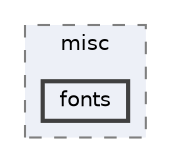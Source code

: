 digraph "src/imgui/misc/fonts"
{
 // LATEX_PDF_SIZE
  bgcolor="transparent";
  edge [fontname=Helvetica,fontsize=10,labelfontname=Helvetica,labelfontsize=10];
  node [fontname=Helvetica,fontsize=10,shape=box,height=0.2,width=0.4];
  compound=true
  subgraph clusterdir_b8ca2f15db7fee9de4a1447775b1dc9c {
    graph [ bgcolor="#edf0f7", pencolor="grey50", label="misc", fontname=Helvetica,fontsize=10 style="filled,dashed", URL="dir_b8ca2f15db7fee9de4a1447775b1dc9c.html",tooltip=""]
  dir_a781289be52f61a6916013b87ef41eb0 [label="fonts", fillcolor="#edf0f7", color="grey25", style="filled,bold", URL="dir_a781289be52f61a6916013b87ef41eb0.html",tooltip=""];
  }
}
